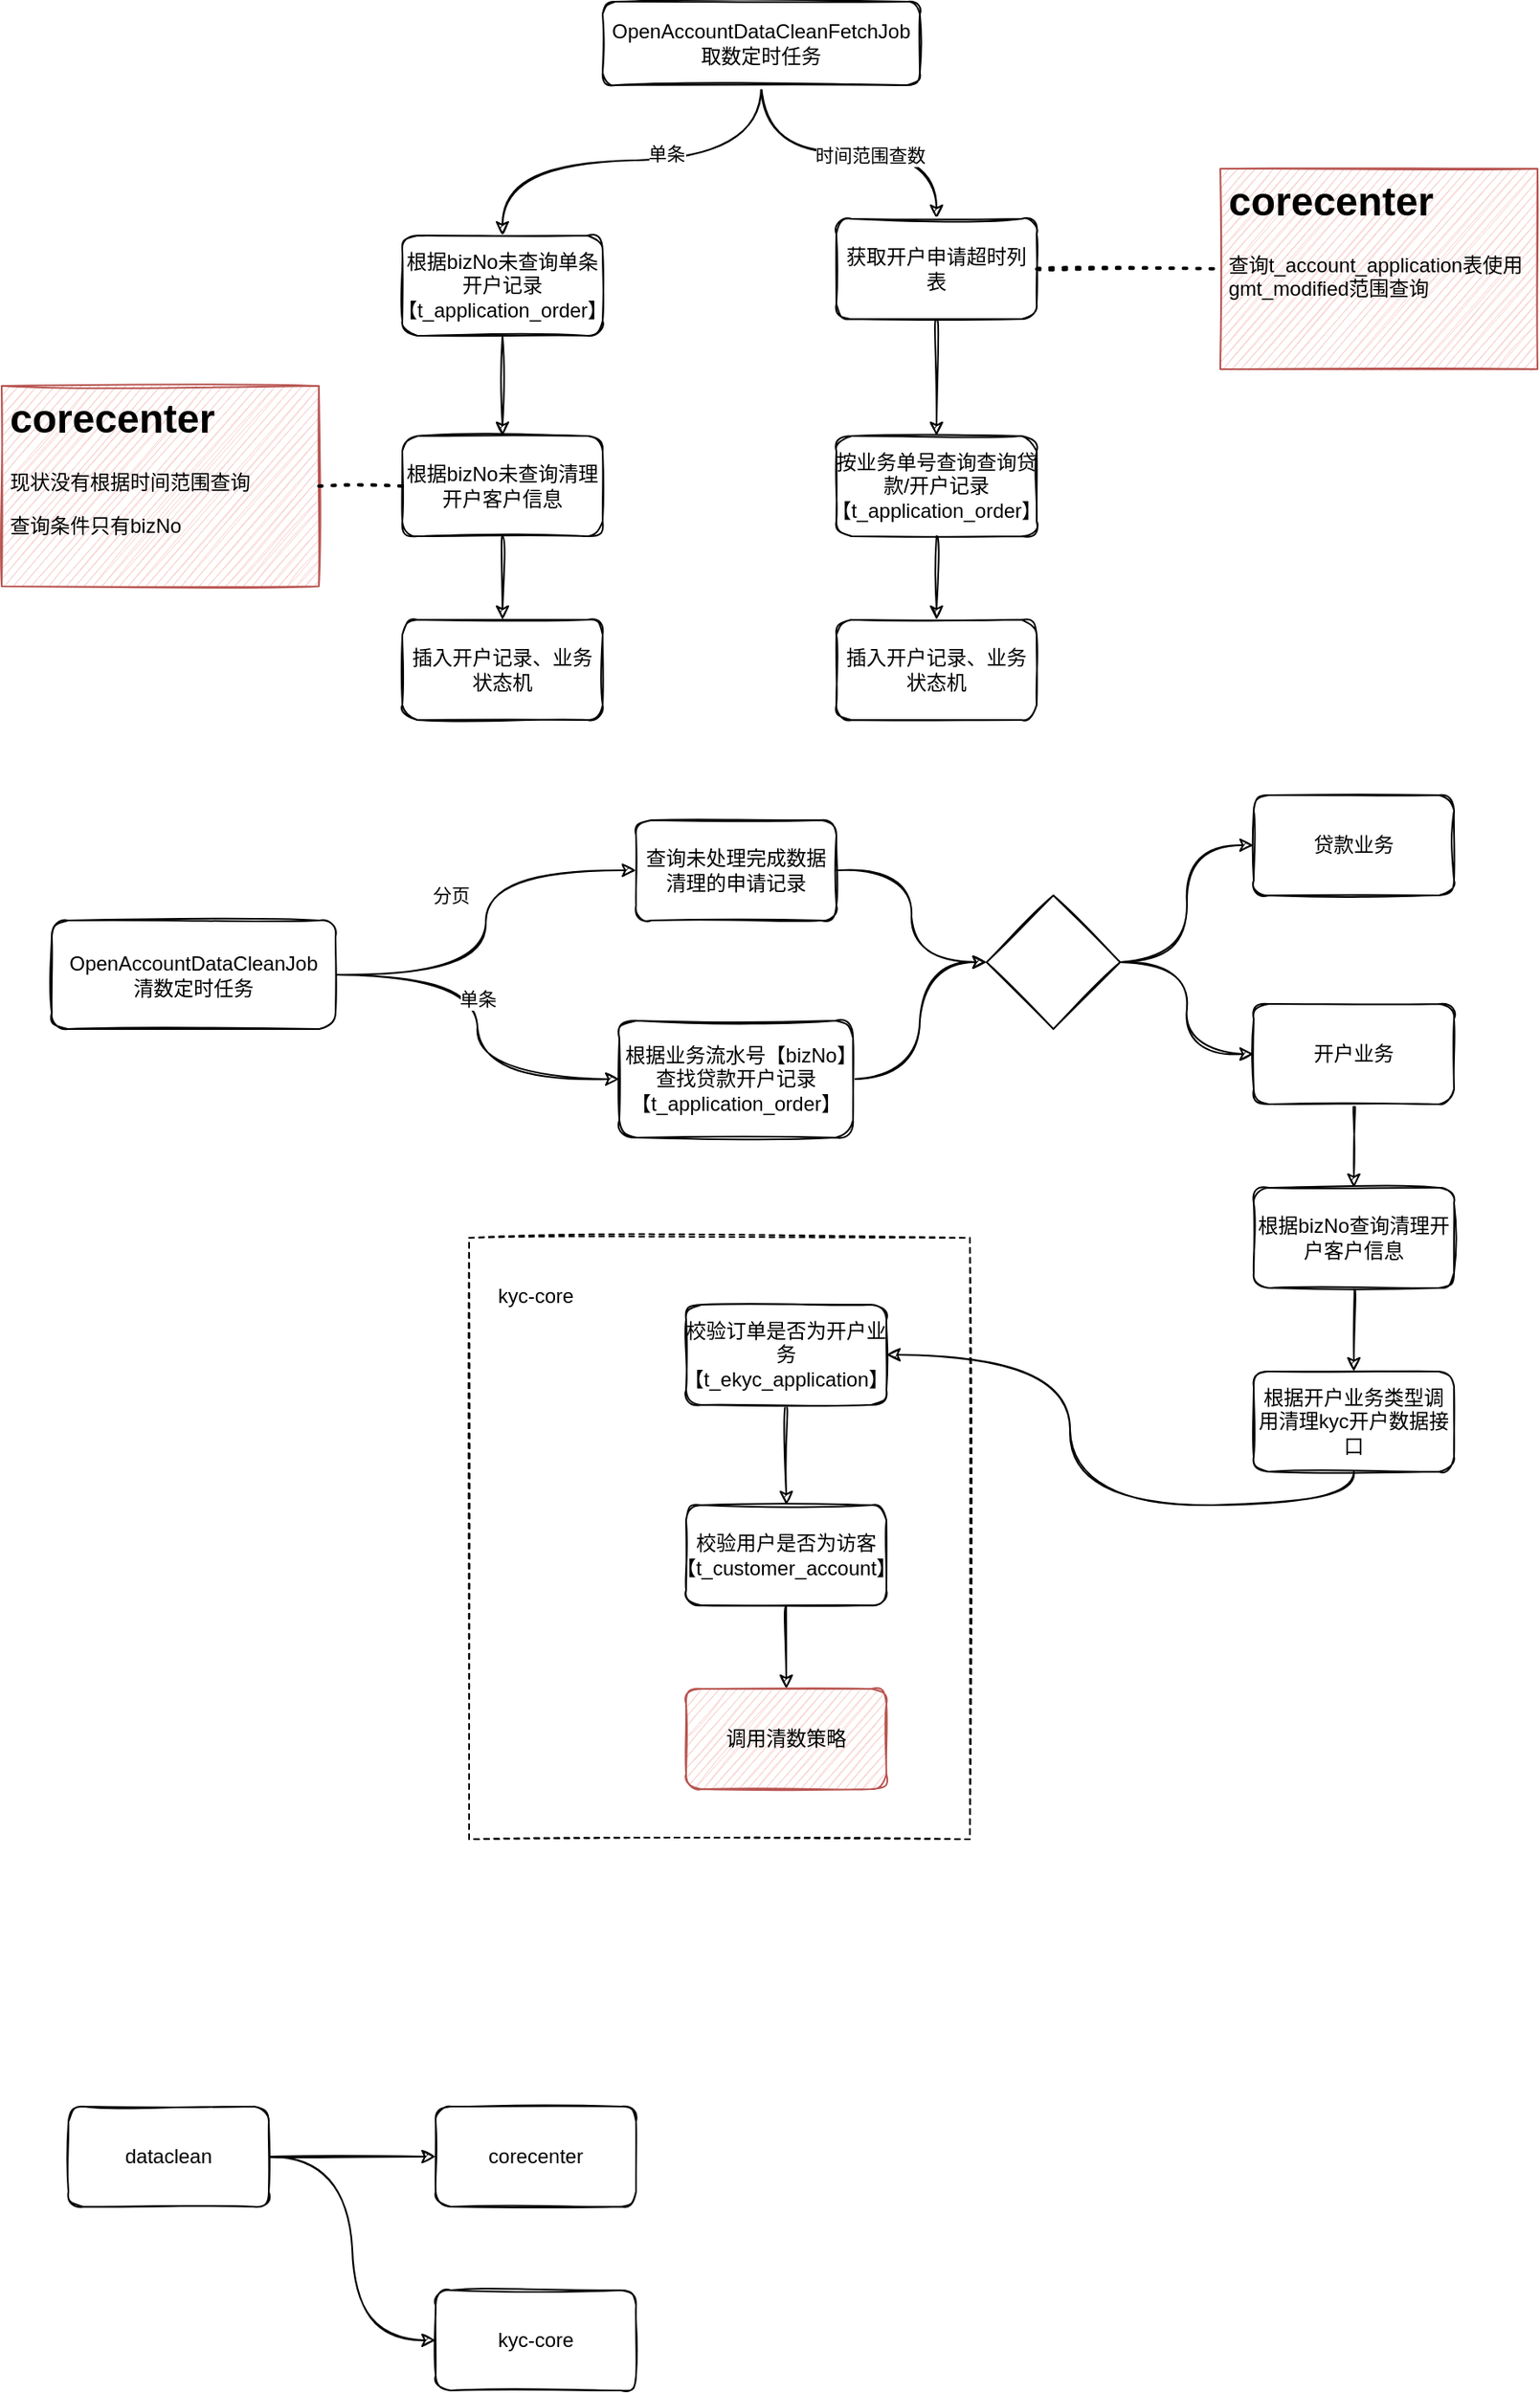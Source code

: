 <mxfile version="15.8.7" type="github">
  <diagram id="R59FIz4Hy2KmhGvVLzks" name="第 1 页">
    <mxGraphModel dx="2249" dy="762" grid="1" gridSize="10" guides="1" tooltips="1" connect="1" arrows="1" fold="1" page="1" pageScale="1" pageWidth="827" pageHeight="1169" math="0" shadow="0">
      <root>
        <mxCell id="0" />
        <mxCell id="1" parent="0" />
        <mxCell id="O7JlTW3U-JiWmMRfGXyI-51" value="" style="rounded=0;whiteSpace=wrap;html=1;sketch=1;shadow=0;glass=0;dashed=1;" vertex="1" parent="1">
          <mxGeometry x="20" y="800" width="300" height="360" as="geometry" />
        </mxCell>
        <mxCell id="O7JlTW3U-JiWmMRfGXyI-8" style="edgeStyle=orthogonalEdgeStyle;curved=1;rounded=1;sketch=1;orthogonalLoop=1;jettySize=auto;html=1;" edge="1" parent="1" source="O7JlTW3U-JiWmMRfGXyI-5" target="O7JlTW3U-JiWmMRfGXyI-6">
          <mxGeometry relative="1" as="geometry" />
        </mxCell>
        <mxCell id="O7JlTW3U-JiWmMRfGXyI-16" value="单条" style="edgeLabel;html=1;align=center;verticalAlign=middle;resizable=0;points=[];" vertex="1" connectable="0" parent="O7JlTW3U-JiWmMRfGXyI-8">
          <mxGeometry x="-0.167" y="-4" relative="1" as="geometry">
            <mxPoint as="offset" />
          </mxGeometry>
        </mxCell>
        <mxCell id="O7JlTW3U-JiWmMRfGXyI-18" style="edgeStyle=orthogonalEdgeStyle;curved=1;rounded=1;sketch=1;orthogonalLoop=1;jettySize=auto;html=1;exitX=0.5;exitY=1;exitDx=0;exitDy=0;" edge="1" parent="1" source="O7JlTW3U-JiWmMRfGXyI-5" target="O7JlTW3U-JiWmMRfGXyI-17">
          <mxGeometry relative="1" as="geometry" />
        </mxCell>
        <mxCell id="O7JlTW3U-JiWmMRfGXyI-27" value="时间范围查数" style="edgeLabel;html=1;align=center;verticalAlign=middle;resizable=0;points=[];" vertex="1" connectable="0" parent="O7JlTW3U-JiWmMRfGXyI-18">
          <mxGeometry x="0.135" y="-2" relative="1" as="geometry">
            <mxPoint as="offset" />
          </mxGeometry>
        </mxCell>
        <mxCell id="O7JlTW3U-JiWmMRfGXyI-5" value="&lt;div&gt;OpenAccountDataCleanFetchJob&lt;/div&gt;&lt;div&gt;取数定时任务&lt;/div&gt;" style="rounded=1;whiteSpace=wrap;html=1;sketch=1;" vertex="1" parent="1">
          <mxGeometry x="100" y="60" width="190" height="50" as="geometry" />
        </mxCell>
        <mxCell id="O7JlTW3U-JiWmMRfGXyI-9" style="edgeStyle=orthogonalEdgeStyle;curved=1;rounded=1;sketch=1;orthogonalLoop=1;jettySize=auto;html=1;exitX=0.5;exitY=1;exitDx=0;exitDy=0;entryX=0.5;entryY=0;entryDx=0;entryDy=0;" edge="1" parent="1" source="O7JlTW3U-JiWmMRfGXyI-6" target="O7JlTW3U-JiWmMRfGXyI-7">
          <mxGeometry relative="1" as="geometry" />
        </mxCell>
        <mxCell id="O7JlTW3U-JiWmMRfGXyI-6" value="根据bizNo未查询单条开户记录&lt;br&gt;【t_application_order】" style="rounded=1;whiteSpace=wrap;html=1;sketch=1;" vertex="1" parent="1">
          <mxGeometry x="-20" y="200" width="120" height="60" as="geometry" />
        </mxCell>
        <mxCell id="O7JlTW3U-JiWmMRfGXyI-15" style="edgeStyle=orthogonalEdgeStyle;curved=1;rounded=1;sketch=1;orthogonalLoop=1;jettySize=auto;html=1;exitX=0.5;exitY=1;exitDx=0;exitDy=0;" edge="1" parent="1" source="O7JlTW3U-JiWmMRfGXyI-7" target="O7JlTW3U-JiWmMRfGXyI-14">
          <mxGeometry relative="1" as="geometry" />
        </mxCell>
        <mxCell id="O7JlTW3U-JiWmMRfGXyI-7" value="根据bizNo未查询清理开户客户信息" style="rounded=1;whiteSpace=wrap;html=1;sketch=1;" vertex="1" parent="1">
          <mxGeometry x="-20" y="320" width="120" height="60" as="geometry" />
        </mxCell>
        <mxCell id="O7JlTW3U-JiWmMRfGXyI-10" value="&lt;h1&gt;corecenter&lt;/h1&gt;&lt;p&gt;现状没有根据时间范围查询&lt;/p&gt;&lt;p&gt;查询条件只有bizNo&lt;/p&gt;" style="text;html=1;strokeColor=#b85450;fillColor=#f8cecc;spacing=5;spacingTop=-20;whiteSpace=wrap;overflow=hidden;rounded=0;sketch=1;" vertex="1" parent="1">
          <mxGeometry x="-260" y="290" width="190" height="120" as="geometry" />
        </mxCell>
        <mxCell id="O7JlTW3U-JiWmMRfGXyI-13" value="" style="endArrow=none;dashed=1;html=1;dashPattern=1 3;strokeWidth=2;rounded=1;sketch=1;curved=1;entryX=0;entryY=0.5;entryDx=0;entryDy=0;" edge="1" parent="1" source="O7JlTW3U-JiWmMRfGXyI-10" target="O7JlTW3U-JiWmMRfGXyI-7">
          <mxGeometry width="50" height="50" relative="1" as="geometry">
            <mxPoint x="-70" y="390" as="sourcePoint" />
            <mxPoint x="-20" y="340" as="targetPoint" />
          </mxGeometry>
        </mxCell>
        <mxCell id="O7JlTW3U-JiWmMRfGXyI-14" value="插入开户记录、业务状态机" style="rounded=1;whiteSpace=wrap;html=1;sketch=1;" vertex="1" parent="1">
          <mxGeometry x="-20" y="430" width="120" height="60" as="geometry" />
        </mxCell>
        <mxCell id="O7JlTW3U-JiWmMRfGXyI-22" style="edgeStyle=orthogonalEdgeStyle;curved=1;rounded=1;sketch=1;orthogonalLoop=1;jettySize=auto;html=1;exitX=0.5;exitY=1;exitDx=0;exitDy=0;" edge="1" parent="1" source="O7JlTW3U-JiWmMRfGXyI-17" target="O7JlTW3U-JiWmMRfGXyI-21">
          <mxGeometry relative="1" as="geometry" />
        </mxCell>
        <mxCell id="O7JlTW3U-JiWmMRfGXyI-17" value="获取开户申请超时列表" style="rounded=1;whiteSpace=wrap;html=1;sketch=1;" vertex="1" parent="1">
          <mxGeometry x="240" y="190" width="120" height="60" as="geometry" />
        </mxCell>
        <mxCell id="O7JlTW3U-JiWmMRfGXyI-19" value="&lt;h1&gt;corecenter&lt;/h1&gt;&lt;p&gt;查询t_account_application表使用gmt_modified范围查询&lt;br&gt;&lt;/p&gt;" style="text;html=1;strokeColor=#b85450;fillColor=#f8cecc;spacing=5;spacingTop=-20;whiteSpace=wrap;overflow=hidden;rounded=0;sketch=1;" vertex="1" parent="1">
          <mxGeometry x="470" y="160" width="190" height="120" as="geometry" />
        </mxCell>
        <mxCell id="O7JlTW3U-JiWmMRfGXyI-20" value="" style="endArrow=none;dashed=1;html=1;dashPattern=1 3;strokeWidth=2;rounded=1;sketch=1;curved=1;" edge="1" parent="1" source="O7JlTW3U-JiWmMRfGXyI-17" target="O7JlTW3U-JiWmMRfGXyI-19">
          <mxGeometry width="50" height="50" relative="1" as="geometry">
            <mxPoint x="350" y="260" as="sourcePoint" />
            <mxPoint x="400" y="210" as="targetPoint" />
          </mxGeometry>
        </mxCell>
        <mxCell id="O7JlTW3U-JiWmMRfGXyI-24" style="edgeStyle=orthogonalEdgeStyle;curved=1;rounded=1;sketch=1;orthogonalLoop=1;jettySize=auto;html=1;exitX=0.5;exitY=1;exitDx=0;exitDy=0;entryX=0.5;entryY=0;entryDx=0;entryDy=0;" edge="1" parent="1" source="O7JlTW3U-JiWmMRfGXyI-21" target="O7JlTW3U-JiWmMRfGXyI-23">
          <mxGeometry relative="1" as="geometry" />
        </mxCell>
        <mxCell id="O7JlTW3U-JiWmMRfGXyI-21" value="按业务单号查询查询贷款/开户记录【t_application_order】" style="rounded=1;whiteSpace=wrap;html=1;sketch=1;" vertex="1" parent="1">
          <mxGeometry x="240" y="320" width="120" height="60" as="geometry" />
        </mxCell>
        <mxCell id="O7JlTW3U-JiWmMRfGXyI-23" value="插入开户记录、业务状态机" style="rounded=1;whiteSpace=wrap;html=1;sketch=1;" vertex="1" parent="1">
          <mxGeometry x="240" y="430" width="120" height="60" as="geometry" />
        </mxCell>
        <mxCell id="O7JlTW3U-JiWmMRfGXyI-28" style="edgeStyle=orthogonalEdgeStyle;curved=1;rounded=1;sketch=1;orthogonalLoop=1;jettySize=auto;html=1;exitX=1;exitY=0.5;exitDx=0;exitDy=0;entryX=0;entryY=0.5;entryDx=0;entryDy=0;" edge="1" parent="1" source="O7JlTW3U-JiWmMRfGXyI-25" target="O7JlTW3U-JiWmMRfGXyI-26">
          <mxGeometry relative="1" as="geometry" />
        </mxCell>
        <mxCell id="O7JlTW3U-JiWmMRfGXyI-29" value="单条" style="edgeLabel;html=1;align=center;verticalAlign=middle;resizable=0;points=[];" vertex="1" connectable="0" parent="O7JlTW3U-JiWmMRfGXyI-28">
          <mxGeometry x="-0.145" relative="1" as="geometry">
            <mxPoint as="offset" />
          </mxGeometry>
        </mxCell>
        <mxCell id="O7JlTW3U-JiWmMRfGXyI-31" style="edgeStyle=orthogonalEdgeStyle;curved=1;rounded=1;sketch=1;orthogonalLoop=1;jettySize=auto;html=1;exitX=1;exitY=0.5;exitDx=0;exitDy=0;entryX=0;entryY=0.5;entryDx=0;entryDy=0;" edge="1" parent="1" source="O7JlTW3U-JiWmMRfGXyI-25" target="O7JlTW3U-JiWmMRfGXyI-30">
          <mxGeometry relative="1" as="geometry" />
        </mxCell>
        <mxCell id="O7JlTW3U-JiWmMRfGXyI-32" value="分页" style="edgeLabel;html=1;align=center;verticalAlign=middle;resizable=0;points=[];" vertex="1" connectable="0" parent="O7JlTW3U-JiWmMRfGXyI-31">
          <mxGeometry x="0.144" relative="1" as="geometry">
            <mxPoint x="-21" y="1" as="offset" />
          </mxGeometry>
        </mxCell>
        <mxCell id="O7JlTW3U-JiWmMRfGXyI-25" value="&lt;div&gt;OpenAccountDataCleanJob&lt;/div&gt;&lt;div&gt;清数定时任务&lt;/div&gt;" style="rounded=1;whiteSpace=wrap;html=1;sketch=1;" vertex="1" parent="1">
          <mxGeometry x="-230" y="610" width="170" height="65" as="geometry" />
        </mxCell>
        <mxCell id="O7JlTW3U-JiWmMRfGXyI-54" style="edgeStyle=orthogonalEdgeStyle;curved=1;rounded=1;sketch=1;orthogonalLoop=1;jettySize=auto;html=1;exitX=1;exitY=0.5;exitDx=0;exitDy=0;" edge="1" parent="1" source="O7JlTW3U-JiWmMRfGXyI-30" target="O7JlTW3U-JiWmMRfGXyI-35">
          <mxGeometry relative="1" as="geometry" />
        </mxCell>
        <mxCell id="O7JlTW3U-JiWmMRfGXyI-30" value="查询未处理完成数据清理的申请记录" style="rounded=1;whiteSpace=wrap;html=1;sketch=1;" vertex="1" parent="1">
          <mxGeometry x="120" y="550" width="120" height="60" as="geometry" />
        </mxCell>
        <mxCell id="O7JlTW3U-JiWmMRfGXyI-41" style="edgeStyle=orthogonalEdgeStyle;curved=1;rounded=1;sketch=1;orthogonalLoop=1;jettySize=auto;html=1;exitX=0.5;exitY=1;exitDx=0;exitDy=0;entryX=0.5;entryY=0;entryDx=0;entryDy=0;" edge="1" parent="1" source="O7JlTW3U-JiWmMRfGXyI-33" target="O7JlTW3U-JiWmMRfGXyI-40">
          <mxGeometry relative="1" as="geometry" />
        </mxCell>
        <mxCell id="O7JlTW3U-JiWmMRfGXyI-33" value="开户业务" style="rounded=1;whiteSpace=wrap;html=1;sketch=1;" vertex="1" parent="1">
          <mxGeometry x="490" y="660" width="120" height="60" as="geometry" />
        </mxCell>
        <mxCell id="O7JlTW3U-JiWmMRfGXyI-34" value="贷款业务&lt;br&gt;" style="rounded=1;whiteSpace=wrap;html=1;sketch=1;" vertex="1" parent="1">
          <mxGeometry x="490" y="535" width="120" height="60" as="geometry" />
        </mxCell>
        <mxCell id="O7JlTW3U-JiWmMRfGXyI-38" style="edgeStyle=orthogonalEdgeStyle;curved=1;rounded=1;sketch=1;orthogonalLoop=1;jettySize=auto;html=1;entryX=0;entryY=0.5;entryDx=0;entryDy=0;" edge="1" parent="1" source="O7JlTW3U-JiWmMRfGXyI-35" target="O7JlTW3U-JiWmMRfGXyI-33">
          <mxGeometry relative="1" as="geometry" />
        </mxCell>
        <mxCell id="O7JlTW3U-JiWmMRfGXyI-39" style="edgeStyle=orthogonalEdgeStyle;curved=1;rounded=1;sketch=1;orthogonalLoop=1;jettySize=auto;html=1;exitX=1;exitY=0.5;exitDx=0;exitDy=0;entryX=0;entryY=0.5;entryDx=0;entryDy=0;" edge="1" parent="1" source="O7JlTW3U-JiWmMRfGXyI-35" target="O7JlTW3U-JiWmMRfGXyI-34">
          <mxGeometry relative="1" as="geometry" />
        </mxCell>
        <mxCell id="O7JlTW3U-JiWmMRfGXyI-35" value="" style="rhombus;whiteSpace=wrap;html=1;rounded=0;sketch=1;" vertex="1" parent="1">
          <mxGeometry x="330" y="595" width="80" height="80" as="geometry" />
        </mxCell>
        <mxCell id="O7JlTW3U-JiWmMRfGXyI-43" style="edgeStyle=orthogonalEdgeStyle;curved=1;rounded=1;sketch=1;orthogonalLoop=1;jettySize=auto;html=1;exitX=0.5;exitY=1;exitDx=0;exitDy=0;entryX=0.5;entryY=0;entryDx=0;entryDy=0;" edge="1" parent="1" source="O7JlTW3U-JiWmMRfGXyI-40" target="O7JlTW3U-JiWmMRfGXyI-42">
          <mxGeometry relative="1" as="geometry" />
        </mxCell>
        <mxCell id="O7JlTW3U-JiWmMRfGXyI-40" value="根据bizNo查询清理开户客户信息" style="rounded=1;whiteSpace=wrap;html=1;sketch=1;" vertex="1" parent="1">
          <mxGeometry x="490" y="770" width="120" height="60" as="geometry" />
        </mxCell>
        <mxCell id="O7JlTW3U-JiWmMRfGXyI-48" style="edgeStyle=orthogonalEdgeStyle;curved=1;rounded=1;sketch=1;orthogonalLoop=1;jettySize=auto;html=1;exitX=0.5;exitY=1;exitDx=0;exitDy=0;entryX=1;entryY=0.5;entryDx=0;entryDy=0;" edge="1" parent="1" source="O7JlTW3U-JiWmMRfGXyI-42" target="O7JlTW3U-JiWmMRfGXyI-45">
          <mxGeometry relative="1" as="geometry" />
        </mxCell>
        <mxCell id="O7JlTW3U-JiWmMRfGXyI-42" value="根据开户业务类型调用清理kyc开户数据接口" style="rounded=1;whiteSpace=wrap;html=1;sketch=1;" vertex="1" parent="1">
          <mxGeometry x="490" y="880" width="120" height="60" as="geometry" />
        </mxCell>
        <mxCell id="O7JlTW3U-JiWmMRfGXyI-49" style="edgeStyle=orthogonalEdgeStyle;curved=1;rounded=1;sketch=1;orthogonalLoop=1;jettySize=auto;html=1;exitX=0.5;exitY=1;exitDx=0;exitDy=0;entryX=0.5;entryY=0;entryDx=0;entryDy=0;" edge="1" parent="1" source="O7JlTW3U-JiWmMRfGXyI-45" target="O7JlTW3U-JiWmMRfGXyI-46">
          <mxGeometry relative="1" as="geometry" />
        </mxCell>
        <mxCell id="O7JlTW3U-JiWmMRfGXyI-45" value="校验订单是否为开户业务【t_ekyc_application】" style="rounded=1;whiteSpace=wrap;html=1;sketch=1;" vertex="1" parent="1">
          <mxGeometry x="150" y="840" width="120" height="60" as="geometry" />
        </mxCell>
        <mxCell id="O7JlTW3U-JiWmMRfGXyI-50" style="edgeStyle=orthogonalEdgeStyle;curved=1;rounded=1;sketch=1;orthogonalLoop=1;jettySize=auto;html=1;exitX=0.5;exitY=1;exitDx=0;exitDy=0;entryX=0.5;entryY=0;entryDx=0;entryDy=0;" edge="1" parent="1" source="O7JlTW3U-JiWmMRfGXyI-46" target="O7JlTW3U-JiWmMRfGXyI-47">
          <mxGeometry relative="1" as="geometry" />
        </mxCell>
        <mxCell id="O7JlTW3U-JiWmMRfGXyI-46" value="校验用户是否为访客【t_customer_account】" style="rounded=1;whiteSpace=wrap;html=1;sketch=1;" vertex="1" parent="1">
          <mxGeometry x="150" y="960" width="120" height="60" as="geometry" />
        </mxCell>
        <mxCell id="O7JlTW3U-JiWmMRfGXyI-47" value="调用清数策略" style="rounded=1;whiteSpace=wrap;html=1;sketch=1;fillColor=#f8cecc;strokeColor=#b85450;" vertex="1" parent="1">
          <mxGeometry x="150" y="1070" width="120" height="60" as="geometry" />
        </mxCell>
        <mxCell id="O7JlTW3U-JiWmMRfGXyI-52" value="kyc-core" style="text;html=1;strokeColor=none;fillColor=none;align=center;verticalAlign=middle;whiteSpace=wrap;rounded=0;shadow=0;glass=0;dashed=1;sketch=1;" vertex="1" parent="1">
          <mxGeometry x="30" y="820" width="60" height="30" as="geometry" />
        </mxCell>
        <mxCell id="O7JlTW3U-JiWmMRfGXyI-55" style="edgeStyle=orthogonalEdgeStyle;curved=1;rounded=1;sketch=1;orthogonalLoop=1;jettySize=auto;html=1;exitX=1;exitY=0.5;exitDx=0;exitDy=0;" edge="1" parent="1" source="O7JlTW3U-JiWmMRfGXyI-26" target="O7JlTW3U-JiWmMRfGXyI-35">
          <mxGeometry relative="1" as="geometry" />
        </mxCell>
        <mxCell id="O7JlTW3U-JiWmMRfGXyI-26" value="根据业务流水号【bizNo】查找贷款开户记录【t_application_order】" style="rounded=1;whiteSpace=wrap;html=1;sketch=1;" vertex="1" parent="1">
          <mxGeometry x="110" y="670" width="140" height="70" as="geometry" />
        </mxCell>
        <mxCell id="O7JlTW3U-JiWmMRfGXyI-58" style="edgeStyle=orthogonalEdgeStyle;curved=1;rounded=1;sketch=1;orthogonalLoop=1;jettySize=auto;html=1;exitX=1;exitY=0.5;exitDx=0;exitDy=0;entryX=0;entryY=0.5;entryDx=0;entryDy=0;" edge="1" parent="1" source="O7JlTW3U-JiWmMRfGXyI-56" target="O7JlTW3U-JiWmMRfGXyI-57">
          <mxGeometry relative="1" as="geometry" />
        </mxCell>
        <mxCell id="O7JlTW3U-JiWmMRfGXyI-60" style="edgeStyle=orthogonalEdgeStyle;curved=1;rounded=1;sketch=1;orthogonalLoop=1;jettySize=auto;html=1;exitX=1;exitY=0.5;exitDx=0;exitDy=0;entryX=0;entryY=0.5;entryDx=0;entryDy=0;" edge="1" parent="1" source="O7JlTW3U-JiWmMRfGXyI-56" target="O7JlTW3U-JiWmMRfGXyI-59">
          <mxGeometry relative="1" as="geometry" />
        </mxCell>
        <mxCell id="O7JlTW3U-JiWmMRfGXyI-56" value="dataclean" style="rounded=1;whiteSpace=wrap;html=1;shadow=0;glass=0;sketch=1;" vertex="1" parent="1">
          <mxGeometry x="-220" y="1320" width="120" height="60" as="geometry" />
        </mxCell>
        <mxCell id="O7JlTW3U-JiWmMRfGXyI-57" value="corecenter" style="rounded=1;whiteSpace=wrap;html=1;shadow=0;glass=0;sketch=1;" vertex="1" parent="1">
          <mxGeometry y="1320" width="120" height="60" as="geometry" />
        </mxCell>
        <mxCell id="O7JlTW3U-JiWmMRfGXyI-59" value="kyc-core" style="rounded=1;whiteSpace=wrap;html=1;shadow=0;glass=0;sketch=1;" vertex="1" parent="1">
          <mxGeometry y="1430" width="120" height="60" as="geometry" />
        </mxCell>
      </root>
    </mxGraphModel>
  </diagram>
</mxfile>
